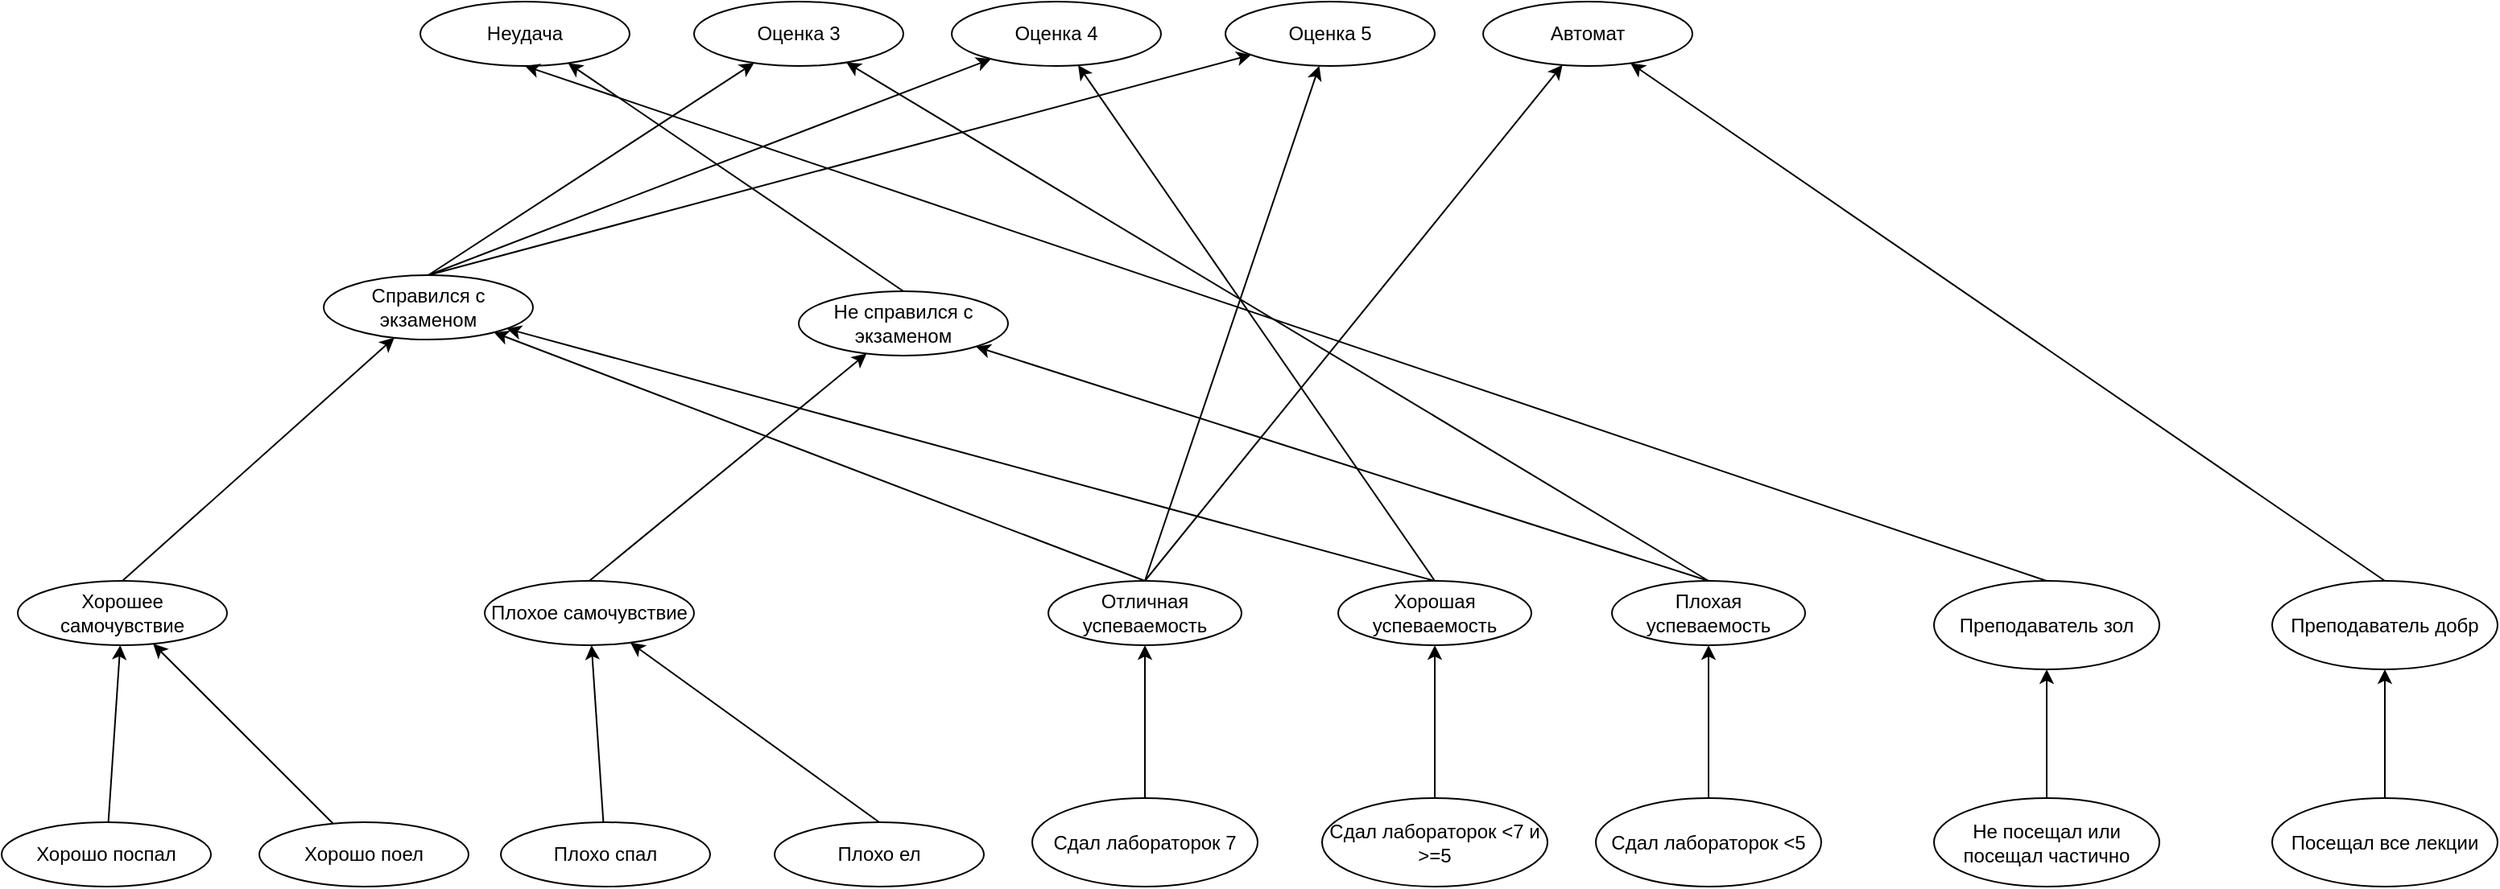 <mxfile version="12.1.3" pages="1"><diagram id="8NvTIkfZYXOswu1FlOKW" name="Page-1"><mxGraphModel dx="3174" dy="935" grid="1" gridSize="10" guides="1" tooltips="1" connect="1" arrows="1" fold="1" page="1" pageScale="1" pageWidth="827" pageHeight="1169" math="0" shadow="0"><root><mxCell id="0"/><mxCell id="1" parent="0"/><mxCell id="xDZGvXAKZ8EtbqI3o-zM-53" style="edgeStyle=none;rounded=0;orthogonalLoop=1;jettySize=auto;html=1;exitX=0.5;exitY=0;exitDx=0;exitDy=0;" edge="1" parent="1" source="xDZGvXAKZ8EtbqI3o-zM-28" target="xDZGvXAKZ8EtbqI3o-zM-50"><mxGeometry relative="1" as="geometry"/></mxCell><mxCell id="xDZGvXAKZ8EtbqI3o-zM-28" value="Хорошее самочувствие" style="ellipse;whiteSpace=wrap;html=1;" vertex="1" parent="1"><mxGeometry x="-60" y="550" width="130" height="40" as="geometry"/></mxCell><mxCell id="xDZGvXAKZ8EtbqI3o-zM-54" style="edgeStyle=none;rounded=0;orthogonalLoop=1;jettySize=auto;html=1;exitX=0.5;exitY=0;exitDx=0;exitDy=0;" edge="1" parent="1" source="xDZGvXAKZ8EtbqI3o-zM-32" target="xDZGvXAKZ8EtbqI3o-zM-51"><mxGeometry relative="1" as="geometry"/></mxCell><mxCell id="xDZGvXAKZ8EtbqI3o-zM-32" value="Плохое самочувствие" style="ellipse;whiteSpace=wrap;html=1;" vertex="1" parent="1"><mxGeometry x="230" y="550" width="130" height="40" as="geometry"/></mxCell><mxCell id="xDZGvXAKZ8EtbqI3o-zM-35" style="rounded=0;orthogonalLoop=1;jettySize=auto;html=1;" edge="1" parent="1" source="xDZGvXAKZ8EtbqI3o-zM-34" target="xDZGvXAKZ8EtbqI3o-zM-32"><mxGeometry relative="1" as="geometry"/></mxCell><mxCell id="xDZGvXAKZ8EtbqI3o-zM-34" value="Плохо спал" style="ellipse;whiteSpace=wrap;html=1;" vertex="1" parent="1"><mxGeometry x="240" y="700" width="130" height="40" as="geometry"/></mxCell><mxCell id="xDZGvXAKZ8EtbqI3o-zM-39" style="edgeStyle=none;rounded=0;orthogonalLoop=1;jettySize=auto;html=1;exitX=0.5;exitY=0;exitDx=0;exitDy=0;" edge="1" parent="1" source="xDZGvXAKZ8EtbqI3o-zM-36" target="xDZGvXAKZ8EtbqI3o-zM-32"><mxGeometry relative="1" as="geometry"/></mxCell><mxCell id="xDZGvXAKZ8EtbqI3o-zM-36" value="Плохо ел" style="ellipse;whiteSpace=wrap;html=1;" vertex="1" parent="1"><mxGeometry x="410" y="700" width="130" height="40" as="geometry"/></mxCell><mxCell id="xDZGvXAKZ8EtbqI3o-zM-57" style="edgeStyle=none;rounded=0;orthogonalLoop=1;jettySize=auto;html=1;" edge="1" parent="1" source="xDZGvXAKZ8EtbqI3o-zM-41" target="xDZGvXAKZ8EtbqI3o-zM-28"><mxGeometry relative="1" as="geometry"/></mxCell><mxCell id="xDZGvXAKZ8EtbqI3o-zM-41" value="Хорошо поел" style="ellipse;whiteSpace=wrap;html=1;" vertex="1" parent="1"><mxGeometry x="90" y="700" width="130" height="40" as="geometry"/></mxCell><mxCell id="xDZGvXAKZ8EtbqI3o-zM-56" style="edgeStyle=none;rounded=0;orthogonalLoop=1;jettySize=auto;html=1;" edge="1" parent="1" source="xDZGvXAKZ8EtbqI3o-zM-42" target="xDZGvXAKZ8EtbqI3o-zM-28"><mxGeometry relative="1" as="geometry"/></mxCell><mxCell id="xDZGvXAKZ8EtbqI3o-zM-42" value="Хорошо поспал" style="ellipse;whiteSpace=wrap;html=1;" vertex="1" parent="1"><mxGeometry x="-70" y="700" width="130" height="40" as="geometry"/></mxCell><mxCell id="xDZGvXAKZ8EtbqI3o-zM-45" value="Оценка 3" style="ellipse;whiteSpace=wrap;html=1;" vertex="1" parent="1"><mxGeometry x="360" y="190" width="130" height="40" as="geometry"/></mxCell><mxCell id="xDZGvXAKZ8EtbqI3o-zM-46" value="Оценка 4" style="ellipse;whiteSpace=wrap;html=1;" vertex="1" parent="1"><mxGeometry x="520" y="190" width="130" height="40" as="geometry"/></mxCell><mxCell id="xDZGvXAKZ8EtbqI3o-zM-47" value="Оценка 5" style="ellipse;whiteSpace=wrap;html=1;" vertex="1" parent="1"><mxGeometry x="690" y="190" width="130" height="40" as="geometry"/></mxCell><mxCell id="xDZGvXAKZ8EtbqI3o-zM-48" value="Неудача" style="ellipse;whiteSpace=wrap;html=1;" vertex="1" parent="1"><mxGeometry x="190" y="190" width="130" height="40" as="geometry"/></mxCell><mxCell id="xDZGvXAKZ8EtbqI3o-zM-85" style="edgeStyle=none;rounded=0;orthogonalLoop=1;jettySize=auto;html=1;exitX=0.5;exitY=0;exitDx=0;exitDy=0;" edge="1" parent="1" source="xDZGvXAKZ8EtbqI3o-zM-50" target="xDZGvXAKZ8EtbqI3o-zM-47"><mxGeometry relative="1" as="geometry"/></mxCell><mxCell id="xDZGvXAKZ8EtbqI3o-zM-87" style="edgeStyle=none;rounded=0;orthogonalLoop=1;jettySize=auto;html=1;exitX=0.5;exitY=0;exitDx=0;exitDy=0;" edge="1" parent="1" source="xDZGvXAKZ8EtbqI3o-zM-50" target="xDZGvXAKZ8EtbqI3o-zM-46"><mxGeometry relative="1" as="geometry"/></mxCell><mxCell id="xDZGvXAKZ8EtbqI3o-zM-89" style="edgeStyle=none;rounded=0;orthogonalLoop=1;jettySize=auto;html=1;exitX=0.5;exitY=0;exitDx=0;exitDy=0;" edge="1" parent="1" source="xDZGvXAKZ8EtbqI3o-zM-50" target="xDZGvXAKZ8EtbqI3o-zM-45"><mxGeometry relative="1" as="geometry"/></mxCell><mxCell id="xDZGvXAKZ8EtbqI3o-zM-50" value="Справился с экзаменом" style="ellipse;whiteSpace=wrap;html=1;" vertex="1" parent="1"><mxGeometry x="130" y="360" width="130" height="40" as="geometry"/></mxCell><mxCell id="xDZGvXAKZ8EtbqI3o-zM-84" style="edgeStyle=none;rounded=0;orthogonalLoop=1;jettySize=auto;html=1;exitX=0.5;exitY=0;exitDx=0;exitDy=0;" edge="1" parent="1" source="xDZGvXAKZ8EtbqI3o-zM-51" target="xDZGvXAKZ8EtbqI3o-zM-48"><mxGeometry relative="1" as="geometry"/></mxCell><mxCell id="xDZGvXAKZ8EtbqI3o-zM-51" value="Не справился с экзаменом" style="ellipse;whiteSpace=wrap;html=1;" vertex="1" parent="1"><mxGeometry x="425" y="370" width="130" height="40" as="geometry"/></mxCell><mxCell id="xDZGvXAKZ8EtbqI3o-zM-55" value="Автомат" style="ellipse;whiteSpace=wrap;html=1;" vertex="1" parent="1"><mxGeometry x="850" y="190" width="130" height="40" as="geometry"/></mxCell><mxCell id="xDZGvXAKZ8EtbqI3o-zM-71" style="edgeStyle=none;rounded=0;orthogonalLoop=1;jettySize=auto;html=1;exitX=0.5;exitY=0;exitDx=0;exitDy=0;" edge="1" parent="1" source="xDZGvXAKZ8EtbqI3o-zM-58" target="xDZGvXAKZ8EtbqI3o-zM-50"><mxGeometry relative="1" as="geometry"/></mxCell><mxCell id="xDZGvXAKZ8EtbqI3o-zM-88" style="edgeStyle=none;rounded=0;orthogonalLoop=1;jettySize=auto;html=1;exitX=0.5;exitY=0;exitDx=0;exitDy=0;" edge="1" parent="1" source="xDZGvXAKZ8EtbqI3o-zM-58" target="xDZGvXAKZ8EtbqI3o-zM-46"><mxGeometry relative="1" as="geometry"/></mxCell><mxCell id="xDZGvXAKZ8EtbqI3o-zM-58" value="Хорошая успеваемость" style="ellipse;whiteSpace=wrap;html=1;" vertex="1" parent="1"><mxGeometry x="760" y="550" width="120" height="40" as="geometry"/></mxCell><mxCell id="xDZGvXAKZ8EtbqI3o-zM-69" style="edgeStyle=none;rounded=0;orthogonalLoop=1;jettySize=auto;html=1;exitX=0.5;exitY=0;exitDx=0;exitDy=0;" edge="1" parent="1" source="xDZGvXAKZ8EtbqI3o-zM-59" target="xDZGvXAKZ8EtbqI3o-zM-51"><mxGeometry relative="1" as="geometry"/></mxCell><mxCell id="xDZGvXAKZ8EtbqI3o-zM-90" style="edgeStyle=none;rounded=0;orthogonalLoop=1;jettySize=auto;html=1;exitX=0.5;exitY=0;exitDx=0;exitDy=0;" edge="1" parent="1" source="xDZGvXAKZ8EtbqI3o-zM-59" target="xDZGvXAKZ8EtbqI3o-zM-45"><mxGeometry relative="1" as="geometry"/></mxCell><mxCell id="xDZGvXAKZ8EtbqI3o-zM-59" value="Плохая успеваемость" style="ellipse;whiteSpace=wrap;html=1;" vertex="1" parent="1"><mxGeometry x="930" y="550" width="120" height="40" as="geometry"/></mxCell><mxCell id="xDZGvXAKZ8EtbqI3o-zM-70" style="edgeStyle=none;rounded=0;orthogonalLoop=1;jettySize=auto;html=1;exitX=0.5;exitY=0;exitDx=0;exitDy=0;" edge="1" parent="1" source="xDZGvXAKZ8EtbqI3o-zM-60" target="xDZGvXAKZ8EtbqI3o-zM-50"><mxGeometry relative="1" as="geometry"/></mxCell><mxCell id="xDZGvXAKZ8EtbqI3o-zM-81" style="edgeStyle=none;rounded=0;orthogonalLoop=1;jettySize=auto;html=1;exitX=0.5;exitY=0;exitDx=0;exitDy=0;" edge="1" parent="1" source="xDZGvXAKZ8EtbqI3o-zM-60" target="xDZGvXAKZ8EtbqI3o-zM-55"><mxGeometry relative="1" as="geometry"/></mxCell><mxCell id="xDZGvXAKZ8EtbqI3o-zM-86" style="edgeStyle=none;rounded=0;orthogonalLoop=1;jettySize=auto;html=1;exitX=0.5;exitY=0;exitDx=0;exitDy=0;" edge="1" parent="1" source="xDZGvXAKZ8EtbqI3o-zM-60" target="xDZGvXAKZ8EtbqI3o-zM-47"><mxGeometry relative="1" as="geometry"/></mxCell><mxCell id="xDZGvXAKZ8EtbqI3o-zM-60" value="Отличная успеваемость" style="ellipse;whiteSpace=wrap;html=1;" vertex="1" parent="1"><mxGeometry x="580" y="550" width="120" height="40" as="geometry"/></mxCell><mxCell id="xDZGvXAKZ8EtbqI3o-zM-64" style="edgeStyle=none;rounded=0;orthogonalLoop=1;jettySize=auto;html=1;exitX=0.5;exitY=0;exitDx=0;exitDy=0;" edge="1" parent="1" source="xDZGvXAKZ8EtbqI3o-zM-61" target="xDZGvXAKZ8EtbqI3o-zM-60"><mxGeometry relative="1" as="geometry"/></mxCell><mxCell id="xDZGvXAKZ8EtbqI3o-zM-61" value="Сдал лабораторок 7" style="ellipse;whiteSpace=wrap;html=1;" vertex="1" parent="1"><mxGeometry x="570" y="685" width="140" height="55" as="geometry"/></mxCell><mxCell id="xDZGvXAKZ8EtbqI3o-zM-67" style="edgeStyle=none;rounded=0;orthogonalLoop=1;jettySize=auto;html=1;exitX=0.5;exitY=0;exitDx=0;exitDy=0;" edge="1" parent="1" source="xDZGvXAKZ8EtbqI3o-zM-65" target="xDZGvXAKZ8EtbqI3o-zM-58"><mxGeometry relative="1" as="geometry"/></mxCell><mxCell id="xDZGvXAKZ8EtbqI3o-zM-65" value="Сдал лабораторок &amp;lt;7 и &amp;gt;=5" style="ellipse;whiteSpace=wrap;html=1;" vertex="1" parent="1"><mxGeometry x="750" y="685" width="140" height="55" as="geometry"/></mxCell><mxCell id="xDZGvXAKZ8EtbqI3o-zM-68" style="edgeStyle=none;rounded=0;orthogonalLoop=1;jettySize=auto;html=1;exitX=0.5;exitY=0;exitDx=0;exitDy=0;" edge="1" parent="1" source="xDZGvXAKZ8EtbqI3o-zM-66" target="xDZGvXAKZ8EtbqI3o-zM-59"><mxGeometry relative="1" as="geometry"/></mxCell><mxCell id="xDZGvXAKZ8EtbqI3o-zM-66" value="Сдал лабораторок &amp;lt;5" style="ellipse;whiteSpace=wrap;html=1;" vertex="1" parent="1"><mxGeometry x="920" y="685" width="140" height="55" as="geometry"/></mxCell><mxCell id="xDZGvXAKZ8EtbqI3o-zM-78" style="edgeStyle=none;rounded=0;orthogonalLoop=1;jettySize=auto;html=1;exitX=0.5;exitY=0;exitDx=0;exitDy=0;entryX=0.5;entryY=1;entryDx=0;entryDy=0;" edge="1" parent="1" source="xDZGvXAKZ8EtbqI3o-zM-72" target="xDZGvXAKZ8EtbqI3o-zM-75"><mxGeometry relative="1" as="geometry"/></mxCell><mxCell id="xDZGvXAKZ8EtbqI3o-zM-72" value="Посещал все лекции" style="ellipse;whiteSpace=wrap;html=1;" vertex="1" parent="1"><mxGeometry x="1340" y="685" width="140" height="55" as="geometry"/></mxCell><mxCell id="xDZGvXAKZ8EtbqI3o-zM-77" style="edgeStyle=none;rounded=0;orthogonalLoop=1;jettySize=auto;html=1;exitX=0.5;exitY=0;exitDx=0;exitDy=0;entryX=0.5;entryY=1;entryDx=0;entryDy=0;" edge="1" parent="1" source="xDZGvXAKZ8EtbqI3o-zM-73" target="xDZGvXAKZ8EtbqI3o-zM-76"><mxGeometry relative="1" as="geometry"/></mxCell><mxCell id="xDZGvXAKZ8EtbqI3o-zM-73" value="Не посещал или посещал частично" style="ellipse;whiteSpace=wrap;html=1;" vertex="1" parent="1"><mxGeometry x="1130" y="685" width="140" height="55" as="geometry"/></mxCell><mxCell id="xDZGvXAKZ8EtbqI3o-zM-82" style="edgeStyle=none;rounded=0;orthogonalLoop=1;jettySize=auto;html=1;exitX=0.5;exitY=0;exitDx=0;exitDy=0;" edge="1" parent="1" source="xDZGvXAKZ8EtbqI3o-zM-75" target="xDZGvXAKZ8EtbqI3o-zM-55"><mxGeometry relative="1" as="geometry"/></mxCell><mxCell id="xDZGvXAKZ8EtbqI3o-zM-75" value="Преподаватель добр" style="ellipse;whiteSpace=wrap;html=1;" vertex="1" parent="1"><mxGeometry x="1340" y="550" width="140" height="55" as="geometry"/></mxCell><mxCell id="xDZGvXAKZ8EtbqI3o-zM-83" style="edgeStyle=none;rounded=0;orthogonalLoop=1;jettySize=auto;html=1;exitX=0.5;exitY=0;exitDx=0;exitDy=0;entryX=0.5;entryY=1;entryDx=0;entryDy=0;" edge="1" parent="1" source="xDZGvXAKZ8EtbqI3o-zM-76" target="xDZGvXAKZ8EtbqI3o-zM-48"><mxGeometry relative="1" as="geometry"/></mxCell><mxCell id="xDZGvXAKZ8EtbqI3o-zM-76" value="Преподаватель зол" style="ellipse;whiteSpace=wrap;html=1;" vertex="1" parent="1"><mxGeometry x="1130" y="550" width="140" height="55" as="geometry"/></mxCell></root></mxGraphModel></diagram></mxfile>